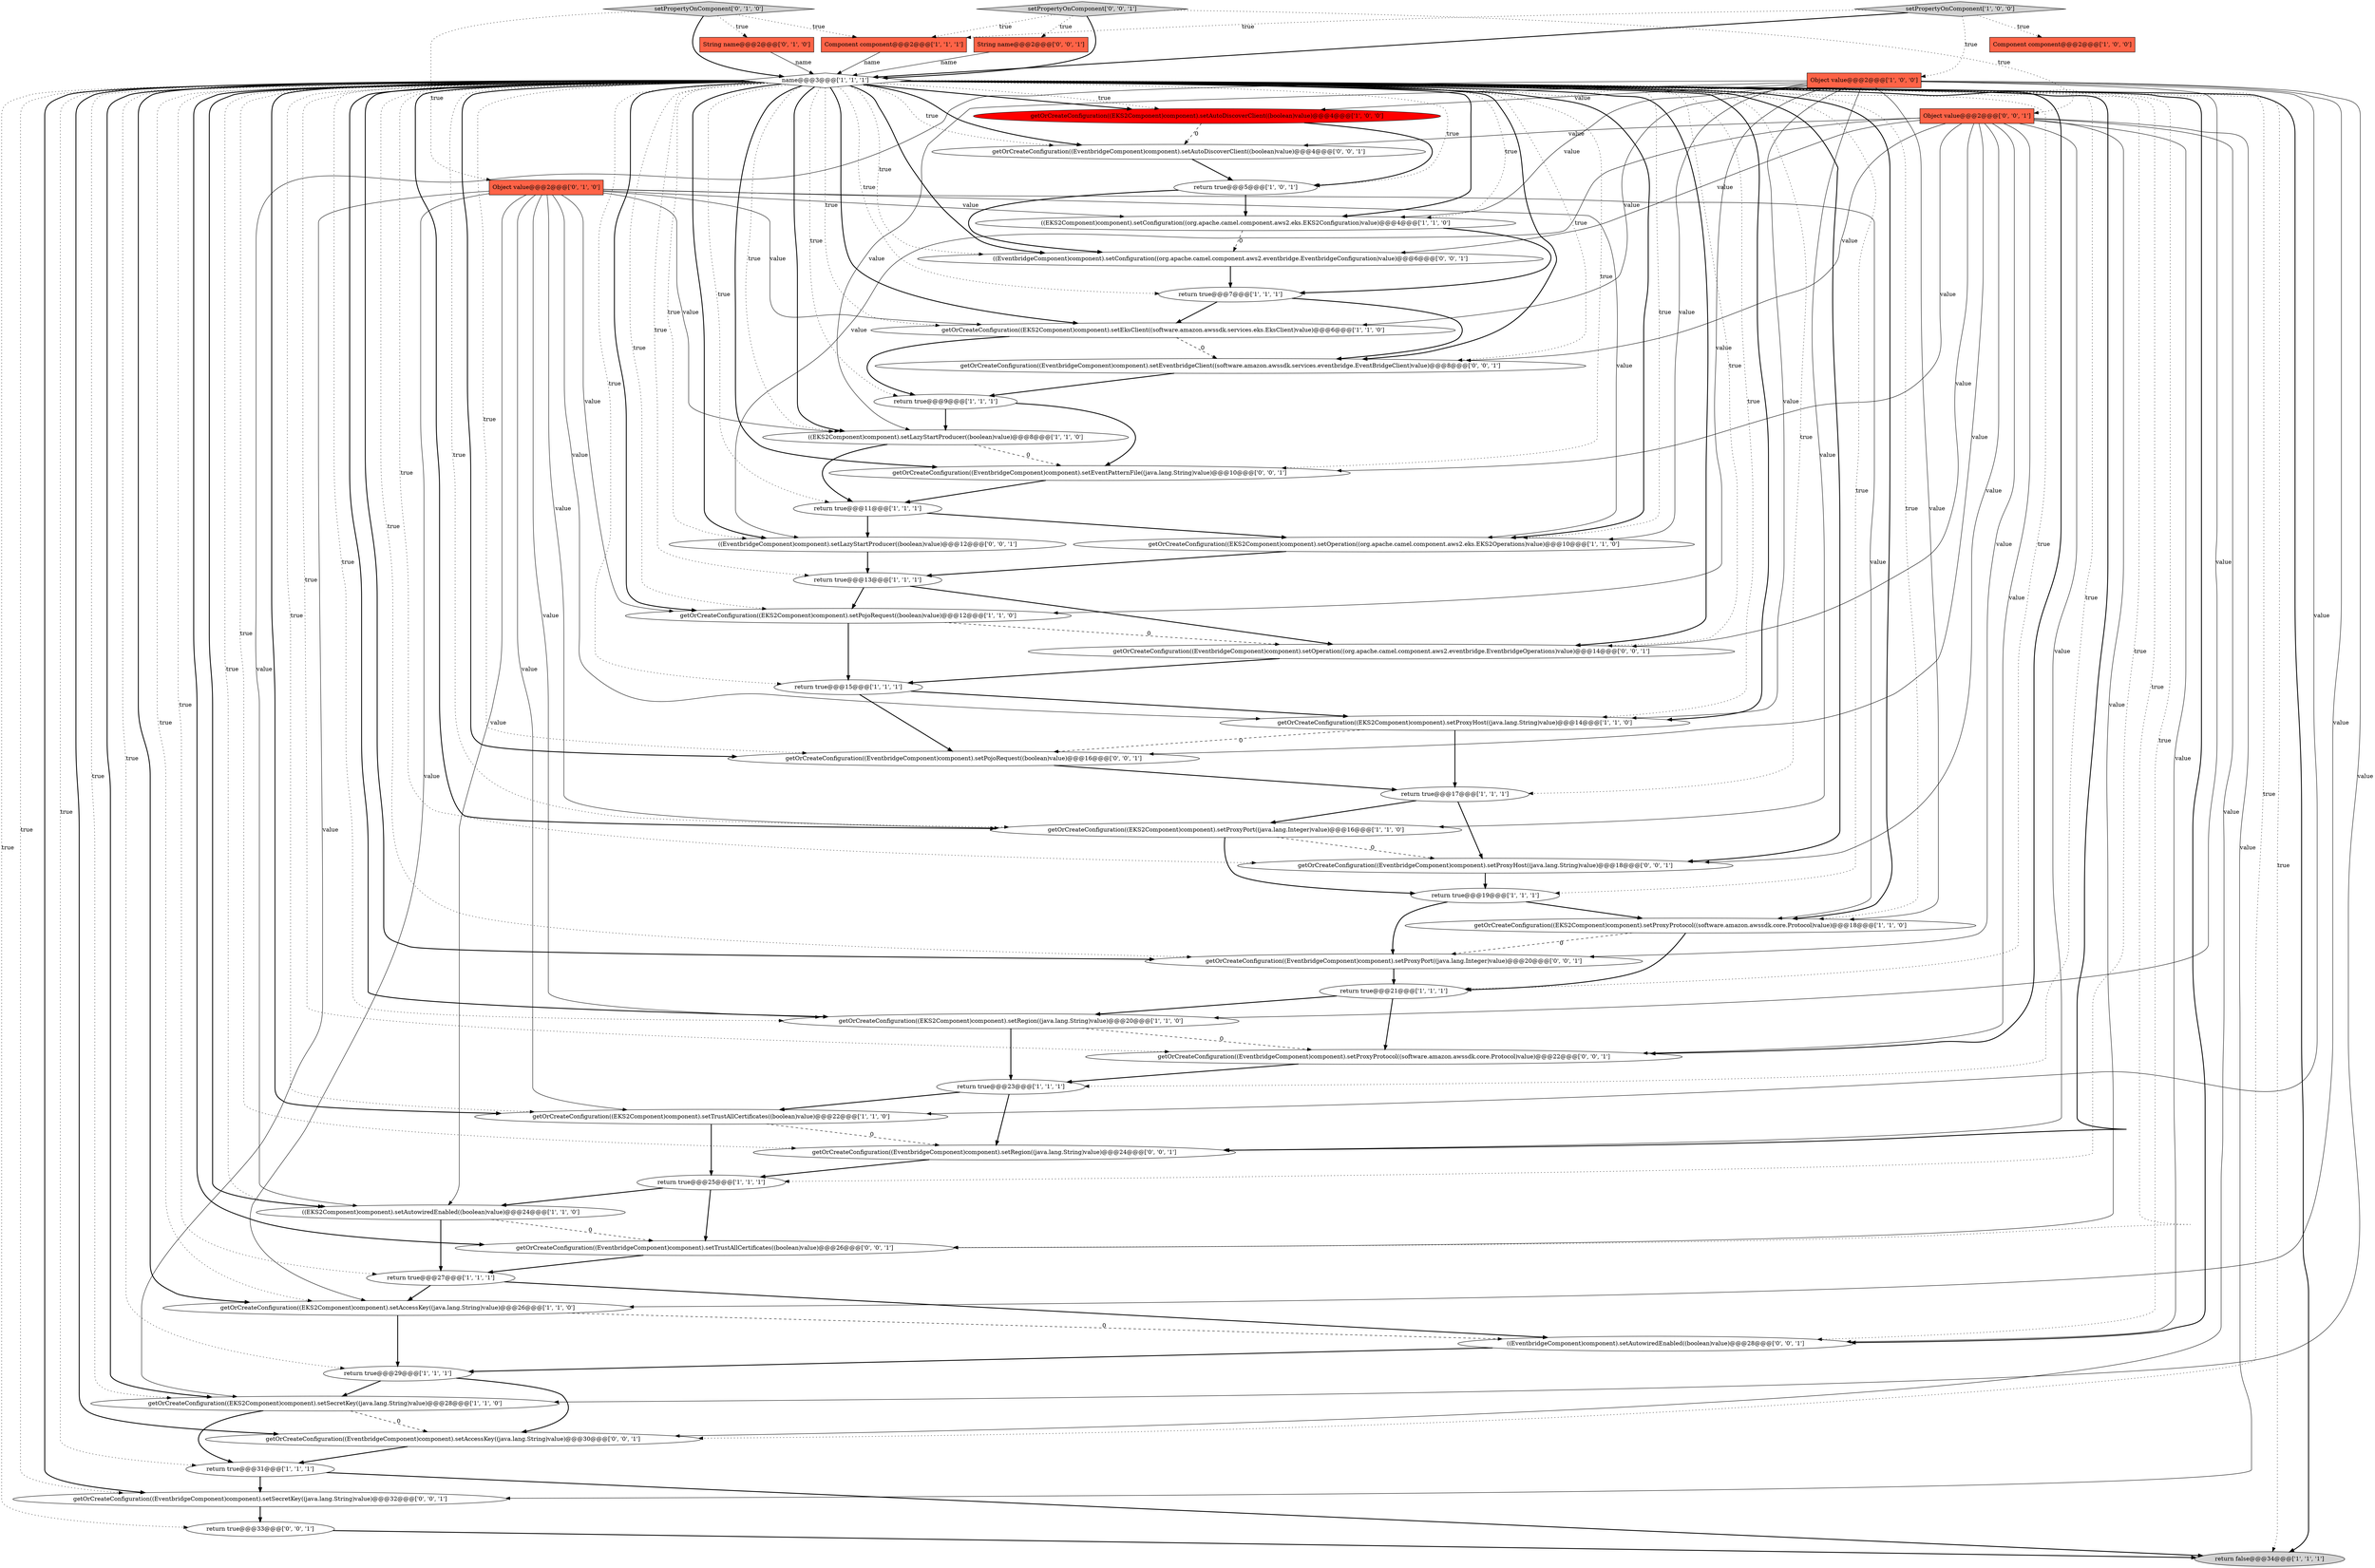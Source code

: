 digraph {
21 [style = filled, label = "return true@@@21@@@['1', '1', '1']", fillcolor = white, shape = ellipse image = "AAA0AAABBB1BBB"];
48 [style = filled, label = "getOrCreateConfiguration((EventbridgeComponent)component).setProxyPort((java.lang.Integer)value)@@@20@@@['0', '0', '1']", fillcolor = white, shape = ellipse image = "AAA0AAABBB3BBB"];
36 [style = filled, label = "setPropertyOnComponent['0', '1', '0']", fillcolor = lightgray, shape = diamond image = "AAA0AAABBB2BBB"];
12 [style = filled, label = "return true@@@29@@@['1', '1', '1']", fillcolor = white, shape = ellipse image = "AAA0AAABBB1BBB"];
41 [style = filled, label = "getOrCreateConfiguration((EventbridgeComponent)component).setEventPatternFile((java.lang.String)value)@@@10@@@['0', '0', '1']", fillcolor = white, shape = ellipse image = "AAA0AAABBB3BBB"];
8 [style = filled, label = "getOrCreateConfiguration((EKS2Component)component).setRegion((java.lang.String)value)@@@20@@@['1', '1', '0']", fillcolor = white, shape = ellipse image = "AAA0AAABBB1BBB"];
49 [style = filled, label = "getOrCreateConfiguration((EventbridgeComponent)component).setTrustAllCertificates((boolean)value)@@@26@@@['0', '0', '1']", fillcolor = white, shape = ellipse image = "AAA0AAABBB3BBB"];
25 [style = filled, label = "Component component@@@2@@@['1', '1', '1']", fillcolor = tomato, shape = box image = "AAA0AAABBB1BBB"];
39 [style = filled, label = "((EventbridgeComponent)component).setLazyStartProducer((boolean)value)@@@12@@@['0', '0', '1']", fillcolor = white, shape = ellipse image = "AAA0AAABBB3BBB"];
7 [style = filled, label = "return true@@@17@@@['1', '1', '1']", fillcolor = white, shape = ellipse image = "AAA0AAABBB1BBB"];
6 [style = filled, label = "return true@@@15@@@['1', '1', '1']", fillcolor = white, shape = ellipse image = "AAA0AAABBB1BBB"];
27 [style = filled, label = "getOrCreateConfiguration((EKS2Component)component).setProxyProtocol((software.amazon.awssdk.core.Protocol)value)@@@18@@@['1', '1', '0']", fillcolor = white, shape = ellipse image = "AAA0AAABBB1BBB"];
54 [style = filled, label = "((EventbridgeComponent)component).setConfiguration((org.apache.camel.component.aws2.eventbridge.EventbridgeConfiguration)value)@@@6@@@['0', '0', '1']", fillcolor = white, shape = ellipse image = "AAA0AAABBB3BBB"];
22 [style = filled, label = "getOrCreateConfiguration((EKS2Component)component).setAutoDiscoverClient((boolean)value)@@@4@@@['1', '0', '0']", fillcolor = red, shape = ellipse image = "AAA1AAABBB1BBB"];
29 [style = filled, label = "return true@@@31@@@['1', '1', '1']", fillcolor = white, shape = ellipse image = "AAA0AAABBB1BBB"];
46 [style = filled, label = "getOrCreateConfiguration((EventbridgeComponent)component).setProxyProtocol((software.amazon.awssdk.core.Protocol)value)@@@22@@@['0', '0', '1']", fillcolor = white, shape = ellipse image = "AAA0AAABBB3BBB"];
13 [style = filled, label = "Component component@@@2@@@['1', '0', '0']", fillcolor = tomato, shape = box image = "AAA0AAABBB1BBB"];
51 [style = filled, label = "Object value@@@2@@@['0', '0', '1']", fillcolor = tomato, shape = box image = "AAA0AAABBB3BBB"];
0 [style = filled, label = "return true@@@9@@@['1', '1', '1']", fillcolor = white, shape = ellipse image = "AAA0AAABBB1BBB"];
45 [style = filled, label = "getOrCreateConfiguration((EventbridgeComponent)component).setRegion((java.lang.String)value)@@@24@@@['0', '0', '1']", fillcolor = white, shape = ellipse image = "AAA0AAABBB3BBB"];
53 [style = filled, label = "return true@@@33@@@['0', '0', '1']", fillcolor = white, shape = ellipse image = "AAA0AAABBB3BBB"];
35 [style = filled, label = "Object value@@@2@@@['0', '1', '0']", fillcolor = tomato, shape = box image = "AAA0AAABBB2BBB"];
55 [style = filled, label = "setPropertyOnComponent['0', '0', '1']", fillcolor = lightgray, shape = diamond image = "AAA0AAABBB3BBB"];
32 [style = filled, label = "return true@@@27@@@['1', '1', '1']", fillcolor = white, shape = ellipse image = "AAA0AAABBB1BBB"];
23 [style = filled, label = "return true@@@19@@@['1', '1', '1']", fillcolor = white, shape = ellipse image = "AAA0AAABBB1BBB"];
31 [style = filled, label = "((EKS2Component)component).setAutowiredEnabled((boolean)value)@@@24@@@['1', '1', '0']", fillcolor = white, shape = ellipse image = "AAA0AAABBB1BBB"];
30 [style = filled, label = "setPropertyOnComponent['1', '0', '0']", fillcolor = lightgray, shape = diamond image = "AAA0AAABBB1BBB"];
37 [style = filled, label = "getOrCreateConfiguration((EventbridgeComponent)component).setOperation((org.apache.camel.component.aws2.eventbridge.EventbridgeOperations)value)@@@14@@@['0', '0', '1']", fillcolor = white, shape = ellipse image = "AAA0AAABBB3BBB"];
11 [style = filled, label = "Object value@@@2@@@['1', '0', '0']", fillcolor = tomato, shape = box image = "AAA0AAABBB1BBB"];
47 [style = filled, label = "String name@@@2@@@['0', '0', '1']", fillcolor = tomato, shape = box image = "AAA0AAABBB3BBB"];
1 [style = filled, label = "name@@@3@@@['1', '1', '1']", fillcolor = white, shape = diamond image = "AAA0AAABBB1BBB"];
33 [style = filled, label = "getOrCreateConfiguration((EKS2Component)component).setAccessKey((java.lang.String)value)@@@26@@@['1', '1', '0']", fillcolor = white, shape = ellipse image = "AAA0AAABBB1BBB"];
52 [style = filled, label = "getOrCreateConfiguration((EventbridgeComponent)component).setPojoRequest((boolean)value)@@@16@@@['0', '0', '1']", fillcolor = white, shape = ellipse image = "AAA0AAABBB3BBB"];
5 [style = filled, label = "return true@@@25@@@['1', '1', '1']", fillcolor = white, shape = ellipse image = "AAA0AAABBB1BBB"];
3 [style = filled, label = "((EKS2Component)component).setLazyStartProducer((boolean)value)@@@8@@@['1', '1', '0']", fillcolor = white, shape = ellipse image = "AAA0AAABBB1BBB"];
17 [style = filled, label = "return true@@@23@@@['1', '1', '1']", fillcolor = white, shape = ellipse image = "AAA0AAABBB1BBB"];
19 [style = filled, label = "return true@@@13@@@['1', '1', '1']", fillcolor = white, shape = ellipse image = "AAA0AAABBB1BBB"];
42 [style = filled, label = "getOrCreateConfiguration((EventbridgeComponent)component).setEventbridgeClient((software.amazon.awssdk.services.eventbridge.EventBridgeClient)value)@@@8@@@['0', '0', '1']", fillcolor = white, shape = ellipse image = "AAA0AAABBB3BBB"];
44 [style = filled, label = "((EventbridgeComponent)component).setAutowiredEnabled((boolean)value)@@@28@@@['0', '0', '1']", fillcolor = white, shape = ellipse image = "AAA0AAABBB3BBB"];
26 [style = filled, label = "return true@@@5@@@['1', '0', '1']", fillcolor = white, shape = ellipse image = "AAA0AAABBB1BBB"];
20 [style = filled, label = "getOrCreateConfiguration((EKS2Component)component).setTrustAllCertificates((boolean)value)@@@22@@@['1', '1', '0']", fillcolor = white, shape = ellipse image = "AAA0AAABBB1BBB"];
43 [style = filled, label = "getOrCreateConfiguration((EventbridgeComponent)component).setProxyHost((java.lang.String)value)@@@18@@@['0', '0', '1']", fillcolor = white, shape = ellipse image = "AAA0AAABBB3BBB"];
40 [style = filled, label = "getOrCreateConfiguration((EventbridgeComponent)component).setAccessKey((java.lang.String)value)@@@30@@@['0', '0', '1']", fillcolor = white, shape = ellipse image = "AAA0AAABBB3BBB"];
4 [style = filled, label = "getOrCreateConfiguration((EKS2Component)component).setPojoRequest((boolean)value)@@@12@@@['1', '1', '0']", fillcolor = white, shape = ellipse image = "AAA0AAABBB1BBB"];
24 [style = filled, label = "getOrCreateConfiguration((EKS2Component)component).setSecretKey((java.lang.String)value)@@@28@@@['1', '1', '0']", fillcolor = white, shape = ellipse image = "AAA0AAABBB1BBB"];
34 [style = filled, label = "String name@@@2@@@['0', '1', '0']", fillcolor = tomato, shape = box image = "AAA0AAABBB2BBB"];
14 [style = filled, label = "((EKS2Component)component).setConfiguration((org.apache.camel.component.aws2.eks.EKS2Configuration)value)@@@4@@@['1', '1', '0']", fillcolor = white, shape = ellipse image = "AAA0AAABBB1BBB"];
2 [style = filled, label = "return true@@@11@@@['1', '1', '1']", fillcolor = white, shape = ellipse image = "AAA0AAABBB1BBB"];
15 [style = filled, label = "return true@@@7@@@['1', '1', '1']", fillcolor = white, shape = ellipse image = "AAA0AAABBB1BBB"];
50 [style = filled, label = "getOrCreateConfiguration((EventbridgeComponent)component).setSecretKey((java.lang.String)value)@@@32@@@['0', '0', '1']", fillcolor = white, shape = ellipse image = "AAA0AAABBB3BBB"];
28 [style = filled, label = "getOrCreateConfiguration((EKS2Component)component).setOperation((org.apache.camel.component.aws2.eks.EKS2Operations)value)@@@10@@@['1', '1', '0']", fillcolor = white, shape = ellipse image = "AAA0AAABBB1BBB"];
38 [style = filled, label = "getOrCreateConfiguration((EventbridgeComponent)component).setAutoDiscoverClient((boolean)value)@@@4@@@['0', '0', '1']", fillcolor = white, shape = ellipse image = "AAA0AAABBB3BBB"];
16 [style = filled, label = "getOrCreateConfiguration((EKS2Component)component).setProxyPort((java.lang.Integer)value)@@@16@@@['1', '1', '0']", fillcolor = white, shape = ellipse image = "AAA0AAABBB1BBB"];
10 [style = filled, label = "getOrCreateConfiguration((EKS2Component)component).setEksClient((software.amazon.awssdk.services.eks.EksClient)value)@@@6@@@['1', '1', '0']", fillcolor = white, shape = ellipse image = "AAA0AAABBB1BBB"];
9 [style = filled, label = "getOrCreateConfiguration((EKS2Component)component).setProxyHost((java.lang.String)value)@@@14@@@['1', '1', '0']", fillcolor = white, shape = ellipse image = "AAA0AAABBB1BBB"];
18 [style = filled, label = "return false@@@34@@@['1', '1', '1']", fillcolor = lightgray, shape = ellipse image = "AAA0AAABBB1BBB"];
51->41 [style = solid, label="value"];
3->41 [style = dashed, label="0"];
1->39 [style = dotted, label="true"];
39->19 [style = bold, label=""];
15->10 [style = bold, label=""];
51->50 [style = solid, label="value"];
1->53 [style = dotted, label="true"];
1->27 [style = bold, label=""];
21->8 [style = bold, label=""];
11->10 [style = solid, label="value"];
1->21 [style = dotted, label="true"];
1->31 [style = dotted, label="true"];
1->20 [style = bold, label=""];
17->45 [style = bold, label=""];
9->52 [style = dashed, label="0"];
35->10 [style = solid, label="value"];
9->7 [style = bold, label=""];
43->23 [style = bold, label=""];
29->18 [style = bold, label=""];
1->46 [style = bold, label=""];
1->3 [style = dotted, label="true"];
35->16 [style = solid, label="value"];
21->46 [style = bold, label=""];
34->1 [style = solid, label="name"];
1->28 [style = bold, label=""];
1->33 [style = bold, label=""];
12->40 [style = bold, label=""];
5->49 [style = bold, label=""];
51->38 [style = solid, label="value"];
35->27 [style = solid, label="value"];
1->54 [style = dotted, label="true"];
11->20 [style = solid, label="value"];
51->39 [style = solid, label="value"];
1->12 [style = dotted, label="true"];
51->40 [style = solid, label="value"];
7->16 [style = bold, label=""];
48->21 [style = bold, label=""];
22->38 [style = dashed, label="0"];
7->43 [style = bold, label=""];
11->4 [style = solid, label="value"];
1->6 [style = dotted, label="true"];
1->23 [style = dotted, label="true"];
47->1 [style = solid, label="name"];
38->26 [style = bold, label=""];
1->44 [style = dotted, label="true"];
1->0 [style = dotted, label="true"];
1->31 [style = bold, label=""];
51->49 [style = solid, label="value"];
51->52 [style = solid, label="value"];
2->28 [style = bold, label=""];
11->31 [style = solid, label="value"];
1->27 [style = dotted, label="true"];
1->38 [style = bold, label=""];
17->20 [style = bold, label=""];
0->3 [style = bold, label=""];
1->4 [style = bold, label=""];
1->45 [style = dotted, label="true"];
1->41 [style = bold, label=""];
1->44 [style = bold, label=""];
11->14 [style = solid, label="value"];
1->50 [style = bold, label=""];
33->44 [style = dashed, label="0"];
11->28 [style = solid, label="value"];
1->22 [style = dotted, label="true"];
26->14 [style = bold, label=""];
1->43 [style = dotted, label="true"];
1->42 [style = bold, label=""];
25->1 [style = solid, label="name"];
1->49 [style = bold, label=""];
1->4 [style = dotted, label="true"];
24->40 [style = dashed, label="0"];
51->45 [style = solid, label="value"];
8->46 [style = dashed, label="0"];
41->2 [style = bold, label=""];
44->12 [style = bold, label=""];
16->43 [style = dashed, label="0"];
1->41 [style = dotted, label="true"];
1->32 [style = dotted, label="true"];
23->48 [style = bold, label=""];
19->37 [style = bold, label=""];
11->22 [style = solid, label="value"];
1->18 [style = dotted, label="true"];
1->40 [style = dotted, label="true"];
8->17 [style = bold, label=""];
1->42 [style = dotted, label="true"];
2->39 [style = bold, label=""];
49->32 [style = bold, label=""];
1->26 [style = dotted, label="true"];
1->33 [style = dotted, label="true"];
51->44 [style = solid, label="value"];
3->2 [style = bold, label=""];
35->20 [style = solid, label="value"];
1->16 [style = bold, label=""];
1->15 [style = dotted, label="true"];
10->0 [style = bold, label=""];
1->8 [style = dotted, label="true"];
28->19 [style = bold, label=""];
35->4 [style = solid, label="value"];
14->15 [style = bold, label=""];
52->7 [style = bold, label=""];
1->45 [style = bold, label=""];
11->24 [style = solid, label="value"];
31->49 [style = dashed, label="0"];
1->28 [style = dotted, label="true"];
40->29 [style = bold, label=""];
1->39 [style = bold, label=""];
22->26 [style = bold, label=""];
1->10 [style = dotted, label="true"];
1->8 [style = bold, label=""];
1->17 [style = dotted, label="true"];
1->52 [style = bold, label=""];
35->8 [style = solid, label="value"];
31->32 [style = bold, label=""];
1->48 [style = bold, label=""];
1->3 [style = bold, label=""];
1->48 [style = dotted, label="true"];
16->23 [style = bold, label=""];
12->24 [style = bold, label=""];
55->47 [style = dotted, label="true"];
33->12 [style = bold, label=""];
54->15 [style = bold, label=""];
11->27 [style = solid, label="value"];
1->19 [style = dotted, label="true"];
32->33 [style = bold, label=""];
51->46 [style = solid, label="value"];
1->9 [style = bold, label=""];
42->0 [style = bold, label=""];
51->43 [style = solid, label="value"];
1->46 [style = dotted, label="true"];
35->28 [style = solid, label="value"];
0->41 [style = bold, label=""];
35->33 [style = solid, label="value"];
51->42 [style = solid, label="value"];
11->9 [style = solid, label="value"];
30->13 [style = dotted, label="true"];
30->25 [style = dotted, label="true"];
26->54 [style = bold, label=""];
29->50 [style = bold, label=""];
1->9 [style = dotted, label="true"];
1->54 [style = bold, label=""];
32->44 [style = bold, label=""];
14->54 [style = dashed, label="0"];
1->16 [style = dotted, label="true"];
4->37 [style = dashed, label="0"];
1->37 [style = dotted, label="true"];
1->38 [style = dotted, label="true"];
30->11 [style = dotted, label="true"];
27->21 [style = bold, label=""];
27->48 [style = dashed, label="0"];
1->20 [style = dotted, label="true"];
1->37 [style = bold, label=""];
35->24 [style = solid, label="value"];
55->25 [style = dotted, label="true"];
23->27 [style = bold, label=""];
30->1 [style = bold, label=""];
4->6 [style = bold, label=""];
11->3 [style = solid, label="value"];
1->40 [style = bold, label=""];
53->18 [style = bold, label=""];
35->3 [style = solid, label="value"];
1->43 [style = bold, label=""];
20->45 [style = dashed, label="0"];
1->24 [style = dotted, label="true"];
1->18 [style = bold, label=""];
24->29 [style = bold, label=""];
1->14 [style = dotted, label="true"];
37->6 [style = bold, label=""];
51->37 [style = solid, label="value"];
10->42 [style = dashed, label="0"];
51->54 [style = solid, label="value"];
1->52 [style = dotted, label="true"];
36->1 [style = bold, label=""];
35->14 [style = solid, label="value"];
6->52 [style = bold, label=""];
20->5 [style = bold, label=""];
1->22 [style = bold, label=""];
1->7 [style = dotted, label="true"];
1->49 [style = dotted, label="true"];
1->29 [style = dotted, label="true"];
51->48 [style = solid, label="value"];
11->8 [style = solid, label="value"];
5->31 [style = bold, label=""];
15->42 [style = bold, label=""];
11->16 [style = solid, label="value"];
1->24 [style = bold, label=""];
55->1 [style = bold, label=""];
35->9 [style = solid, label="value"];
1->50 [style = dotted, label="true"];
11->33 [style = solid, label="value"];
55->51 [style = dotted, label="true"];
1->14 [style = bold, label=""];
19->4 [style = bold, label=""];
36->35 [style = dotted, label="true"];
6->9 [style = bold, label=""];
1->2 [style = dotted, label="true"];
35->31 [style = solid, label="value"];
1->10 [style = bold, label=""];
36->34 [style = dotted, label="true"];
46->17 [style = bold, label=""];
50->53 [style = bold, label=""];
1->5 [style = dotted, label="true"];
36->25 [style = dotted, label="true"];
45->5 [style = bold, label=""];
}
